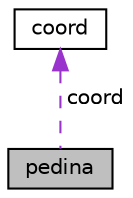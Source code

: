 digraph "pedina"
{
 // LATEX_PDF_SIZE
  edge [fontname="Helvetica",fontsize="10",labelfontname="Helvetica",labelfontsize="10"];
  node [fontname="Helvetica",fontsize="10",shape=record];
  Node1 [label="pedina",height=0.2,width=0.4,color="black", fillcolor="grey75", style="filled", fontcolor="black",tooltip=" "];
  Node2 -> Node1 [dir="back",color="darkorchid3",fontsize="10",style="dashed",label=" coord" ,fontname="Helvetica"];
  Node2 [label="coord",height=0.2,width=0.4,color="black", fillcolor="white", style="filled",URL="$structcoord.html",tooltip=" "];
}
